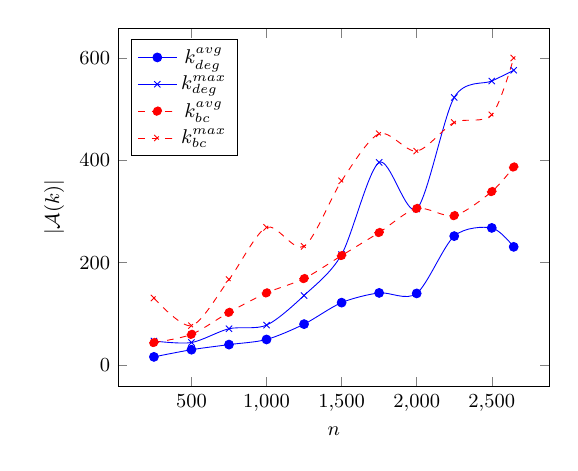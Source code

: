 \tikzstyle{textstyle}=[font=\fontsize{9}{9}\selectfont]
\begin{tikzpicture}[textstyle, scale=0.8]
    \begin{axis}[
        xlabel={$n$},
        ylabel={$|\mathcal{A}(k)|$},
		legend pos=north west
        ]
        
    \addplot[smooth,mark=*,color=blue] plot coordinates {
		(250,16)
		(500,30)
		(750,40)
		(1000,50)
		(1250,80)
		(1500,122)
		(1750,141)
		(2000,140)
		(2250,252)
		(2500,268)
		(2646,231)
    };
    \addlegendentry{$k_{deg}^{avg}$}
    
    \addplot[smooth,mark=x,color=blue] plot coordinates {
		(250,47)
		(500,44)
		(750,71)
		(1000,78)
		(1250,136)
		(1500,216)
		(1750,396)
		(2000,305)
		(2250,523)
		(2500,555)
		(2646,576)
    };
    \addlegendentry{$k_{deg}^{max}$}

    \addplot[smooth,mark=*, color=red, dashed] plot coordinates {
		(250,44)
		(500,60)
		(750,103)
		(1000,141)
		(1250,169)
		(1500,214)
		(1750,259)
		(2000,306)
		(2250,292)
		(2500,339)
		(2646,387)
    };
    \addlegendentry{$k_{bc}^{avg}$}
    
    \addplot[smooth,mark=x, color=red, dashed] plot coordinates {
		(250,131)
		(500,77)
		(750,167)
		(1000,269)
		(1250,232)
		(1500,360)
		(1750,452)
		(2000,418)
		(2250,474)
		(2500,489)
		(2646,600)
    };
    \addlegendentry{$k_{bc}^{max}$}
    
    \end{axis}
\end{tikzpicture}
